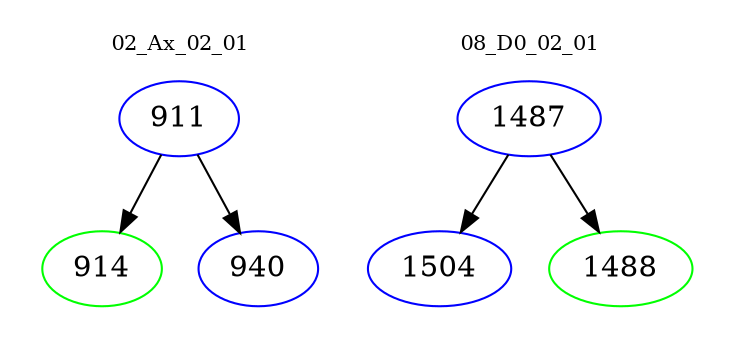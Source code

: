 digraph{
subgraph cluster_0 {
color = white
label = "02_Ax_02_01";
fontsize=10;
T0_911 [label="911", color="blue"]
T0_911 -> T0_914 [color="black"]
T0_914 [label="914", color="green"]
T0_911 -> T0_940 [color="black"]
T0_940 [label="940", color="blue"]
}
subgraph cluster_1 {
color = white
label = "08_D0_02_01";
fontsize=10;
T1_1487 [label="1487", color="blue"]
T1_1487 -> T1_1504 [color="black"]
T1_1504 [label="1504", color="blue"]
T1_1487 -> T1_1488 [color="black"]
T1_1488 [label="1488", color="green"]
}
}
